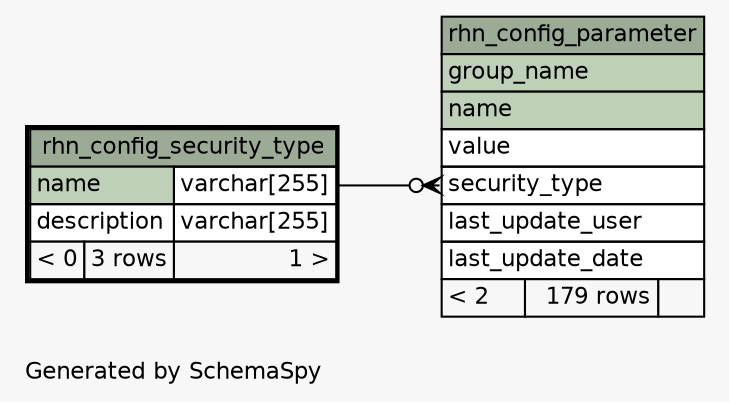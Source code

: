 // dot 2.26.0 on Linux 2.6.32-504.el6.x86_64
// SchemaSpy rev 590
digraph "oneDegreeRelationshipsDiagram" {
  graph [
    rankdir="RL"
    bgcolor="#f7f7f7"
    label="\nGenerated by SchemaSpy"
    labeljust="l"
    nodesep="0.18"
    ranksep="0.46"
    fontname="Helvetica"
    fontsize="11"
  ];
  node [
    fontname="Helvetica"
    fontsize="11"
    shape="plaintext"
  ];
  edge [
    arrowsize="0.8"
  ];
  "rhn_config_parameter":"security_type":w -> "rhn_config_security_type":"name.type":e [arrowhead=none dir=back arrowtail=crowodot];
  "rhn_config_parameter" [
    label=<
    <TABLE BORDER="0" CELLBORDER="1" CELLSPACING="0" BGCOLOR="#ffffff">
      <TR><TD COLSPAN="3" BGCOLOR="#9bab96" ALIGN="CENTER">rhn_config_parameter</TD></TR>
      <TR><TD PORT="group_name" COLSPAN="3" BGCOLOR="#bed1b8" ALIGN="LEFT">group_name</TD></TR>
      <TR><TD PORT="name" COLSPAN="3" BGCOLOR="#bed1b8" ALIGN="LEFT">name</TD></TR>
      <TR><TD PORT="value" COLSPAN="3" ALIGN="LEFT">value</TD></TR>
      <TR><TD PORT="security_type" COLSPAN="3" ALIGN="LEFT">security_type</TD></TR>
      <TR><TD PORT="last_update_user" COLSPAN="3" ALIGN="LEFT">last_update_user</TD></TR>
      <TR><TD PORT="last_update_date" COLSPAN="3" ALIGN="LEFT">last_update_date</TD></TR>
      <TR><TD ALIGN="LEFT" BGCOLOR="#f7f7f7">&lt; 2</TD><TD ALIGN="RIGHT" BGCOLOR="#f7f7f7">179 rows</TD><TD ALIGN="RIGHT" BGCOLOR="#f7f7f7">  </TD></TR>
    </TABLE>>
    URL="rhn_config_parameter.html"
    tooltip="rhn_config_parameter"
  ];
  "rhn_config_security_type" [
    label=<
    <TABLE BORDER="2" CELLBORDER="1" CELLSPACING="0" BGCOLOR="#ffffff">
      <TR><TD COLSPAN="3" BGCOLOR="#9bab96" ALIGN="CENTER">rhn_config_security_type</TD></TR>
      <TR><TD PORT="name" COLSPAN="2" BGCOLOR="#bed1b8" ALIGN="LEFT">name</TD><TD PORT="name.type" ALIGN="LEFT">varchar[255]</TD></TR>
      <TR><TD PORT="description" COLSPAN="2" ALIGN="LEFT">description</TD><TD PORT="description.type" ALIGN="LEFT">varchar[255]</TD></TR>
      <TR><TD ALIGN="LEFT" BGCOLOR="#f7f7f7">&lt; 0</TD><TD ALIGN="RIGHT" BGCOLOR="#f7f7f7">3 rows</TD><TD ALIGN="RIGHT" BGCOLOR="#f7f7f7">1 &gt;</TD></TR>
    </TABLE>>
    URL="rhn_config_security_type.html"
    tooltip="rhn_config_security_type"
  ];
}
